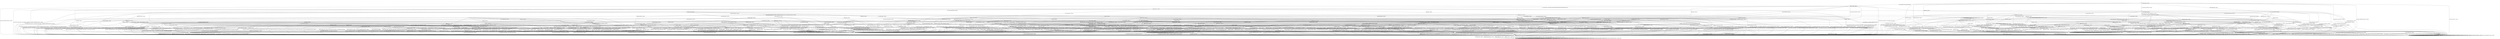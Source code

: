 digraph h19 {
s0 [label="s0"];
s1 [label="s1"];
s2 [label="s2"];
s6 [label="s6"];
s9 [label="s9"];
s11 [label="s11"];
s12 [label="s12"];
s39 [label="s39"];
s3 [label="s3"];
s4 [label="s4"];
s7 [label="s7"];
s8 [label="s8"];
s10 [label="s10"];
s13 [label="s13"];
s14 [label="s14"];
s40 [label="s40"];
s41 [label="s41"];
s44 [label="s44"];
s55 [label="s55"];
s58 [label="s58"];
s59 [label="s59"];
s60 [label="s60"];
s65 [label="s65"];
s5 [label="s5"];
s15 [label="s15"];
s16 [label="s16"];
s19 [label="s19"];
s20 [label="s20"];
s21 [label="s21"];
s31 [label="s31"];
s32 [label="s32"];
s42 [label="s42"];
s43 [label="s43"];
s45 [label="s45"];
s61 [label="s61"];
s62 [label="s62"];
s63 [label="s63"];
s68 [label="s68"];
s69 [label="s69"];
s70 [label="s70"];
s73 [label="s73"];
s17 [label="s17"];
s22 [label="s22"];
s23 [label="s23"];
s24 [label="s24"];
s34 [label="s34"];
s35 [label="s35"];
s46 [label="s46"];
s47 [label="s47"];
s48 [label="s48"];
s51 [label="s51"];
s52 [label="s52"];
s56 [label="s56"];
s64 [label="s64"];
s66 [label="s66"];
s71 [label="s71"];
s76 [label="s76"];
s77 [label="s77"];
s95 [label="s95"];
s18 [label="s18"];
s25 [label="s25"];
s26 [label="s26"];
s27 [label="s27"];
s33 [label="s33"];
s36 [label="s36"];
s49 [label="s49"];
s53 [label="s53"];
s54 [label="s54"];
s57 [label="s57"];
s67 [label="s67"];
s72 [label="s72"];
s78 [label="s78"];
s79 [label="s79"];
s80 [label="s80"];
s87 [label="s87"];
s28 [label="s28"];
s29 [label="s29"];
s37 [label="s37"];
s50 [label="s50"];
s74 [label="s74"];
s75 [label="s75"];
s81 [label="s81"];
s82 [label="s82"];
s84 [label="s84"];
s85 [label="s85"];
s86 [label="s86"];
s88 [label="s88"];
s89 [label="s89"];
s30 [label="s30"];
s38 [label="s38"];
s83 [label="s83"];
s90 [label="s90"];
s91 [label="s91"];
s93 [label="s93"];
s92 [label="s92"];
s94 [label="s94"];
s0 -> s1 [label="RSA_CLIENT_HELLO / HELLO_VERIFY_REQUEST"];
s0 -> s2 [label="RSA_CLIENT_KEY_EXCHANGE / TIMEOUT"];
s0 -> s9 [label="CHANGE_CIPHER_SPEC / TIMEOUT"];
s0 -> s11 [label="FINISHED / TIMEOUT"];
s0 -> s0 [label="APPLICATION / TIMEOUT"];
s0 -> s39 [label="CERTIFICATE / TIMEOUT"];
s0 -> s12 [label="EMPTY_CERTIFICATE / TIMEOUT"];
s0 -> s11 [label="CERTIFICATE_VERIFY / TIMEOUT"];
s0 -> s6 [label="Alert(WARNING,CLOSE_NOTIFY) / TIMEOUT"];
s0 -> s6 [label="Alert(FATAL,UNEXPECTED_MESSAGE) / TIMEOUT"];
s1 -> s3 [label="RSA_CLIENT_HELLO / SERVER_HELLO,CERTIFICATE,CERTIFICATE_REQUEST,SERVER_HELLO_DONE"];
s1 -> s4 [label="RSA_CLIENT_KEY_EXCHANGE / TIMEOUT"];
s1 -> s9 [label="CHANGE_CIPHER_SPEC / TIMEOUT"];
s1 -> s8 [label="FINISHED / TIMEOUT"];
s1 -> s1 [label="APPLICATION / TIMEOUT"];
s1 -> s14 [label="CERTIFICATE / TIMEOUT"];
s1 -> s13 [label="EMPTY_CERTIFICATE / TIMEOUT"];
s1 -> s8 [label="CERTIFICATE_VERIFY / TIMEOUT"];
s1 -> s6 [label="Alert(WARNING,CLOSE_NOTIFY) / Alert(WARNING,CLOSE_NOTIFY)"];
s1 -> s6 [label="Alert(FATAL,UNEXPECTED_MESSAGE) / TIMEOUT"];
s2 -> s58 [label="RSA_CLIENT_HELLO / TIMEOUT"];
s2 -> s11 [label="RSA_CLIENT_KEY_EXCHANGE / TIMEOUT"];
s2 -> s10 [label="CHANGE_CIPHER_SPEC / TIMEOUT"];
s2 -> s65 [label="FINISHED / TIMEOUT"];
s2 -> s2 [label="APPLICATION / TIMEOUT"];
s2 -> s40 [label="CERTIFICATE / TIMEOUT"];
s2 -> s40 [label="EMPTY_CERTIFICATE / TIMEOUT"];
s2 -> s41 [label="CERTIFICATE_VERIFY / TIMEOUT"];
s2 -> s6 [label="Alert(WARNING,CLOSE_NOTIFY) / TIMEOUT"];
s2 -> s6 [label="Alert(FATAL,UNEXPECTED_MESSAGE) / TIMEOUT"];
s6 -> s7 [label="RSA_CLIENT_HELLO / TIMEOUT"];
s6 -> s7 [label="RSA_CLIENT_KEY_EXCHANGE / TIMEOUT"];
s6 -> s7 [label="CHANGE_CIPHER_SPEC / TIMEOUT"];
s6 -> s7 [label="FINISHED / TIMEOUT"];
s6 -> s7 [label="APPLICATION / TIMEOUT"];
s6 -> s7 [label="CERTIFICATE / TIMEOUT"];
s6 -> s7 [label="EMPTY_CERTIFICATE / TIMEOUT"];
s6 -> s7 [label="CERTIFICATE_VERIFY / TIMEOUT"];
s6 -> s7 [label="Alert(WARNING,CLOSE_NOTIFY) / TIMEOUT"];
s6 -> s7 [label="Alert(FATAL,UNEXPECTED_MESSAGE) / TIMEOUT"];
s9 -> s9 [label="RSA_CLIENT_HELLO / TIMEOUT"];
s9 -> s9 [label="RSA_CLIENT_KEY_EXCHANGE / TIMEOUT"];
s9 -> s9 [label="CHANGE_CIPHER_SPEC / TIMEOUT"];
s9 -> s9 [label="FINISHED / TIMEOUT"];
s9 -> s9 [label="APPLICATION / TIMEOUT"];
s9 -> s9 [label="CERTIFICATE / TIMEOUT"];
s9 -> s9 [label="EMPTY_CERTIFICATE / TIMEOUT"];
s9 -> s9 [label="CERTIFICATE_VERIFY / TIMEOUT"];
s9 -> s9 [label="Alert(WARNING,CLOSE_NOTIFY) / TIMEOUT"];
s9 -> s9 [label="Alert(FATAL,UNEXPECTED_MESSAGE) / TIMEOUT"];
s11 -> s11 [label="RSA_CLIENT_HELLO / TIMEOUT"];
s11 -> s11 [label="RSA_CLIENT_KEY_EXCHANGE / TIMEOUT"];
s11 -> s9 [label="CHANGE_CIPHER_SPEC / TIMEOUT"];
s11 -> s11 [label="FINISHED / TIMEOUT"];
s11 -> s11 [label="APPLICATION / TIMEOUT"];
s11 -> s11 [label="CERTIFICATE / TIMEOUT"];
s11 -> s11 [label="EMPTY_CERTIFICATE / TIMEOUT"];
s11 -> s11 [label="CERTIFICATE_VERIFY / TIMEOUT"];
s11 -> s6 [label="Alert(WARNING,CLOSE_NOTIFY) / TIMEOUT"];
s11 -> s6 [label="Alert(FATAL,UNEXPECTED_MESSAGE) / TIMEOUT"];
s12 -> s59 [label="RSA_CLIENT_HELLO / TIMEOUT"];
s12 -> s40 [label="RSA_CLIENT_KEY_EXCHANGE / TIMEOUT"];
s12 -> s10 [label="CHANGE_CIPHER_SPEC / TIMEOUT"];
s12 -> s60 [label="FINISHED / TIMEOUT"];
s12 -> s12 [label="APPLICATION / TIMEOUT"];
s12 -> s11 [label="CERTIFICATE / TIMEOUT"];
s12 -> s11 [label="EMPTY_CERTIFICATE / TIMEOUT"];
s12 -> s44 [label="CERTIFICATE_VERIFY / TIMEOUT"];
s12 -> s6 [label="Alert(WARNING,CLOSE_NOTIFY) / TIMEOUT"];
s12 -> s6 [label="Alert(FATAL,UNEXPECTED_MESSAGE) / TIMEOUT"];
s39 -> s39 [label="RSA_CLIENT_HELLO / TIMEOUT"];
s39 -> s55 [label="RSA_CLIENT_KEY_EXCHANGE / TIMEOUT"];
s39 -> s9 [label="CHANGE_CIPHER_SPEC / TIMEOUT"];
s39 -> s39 [label="FINISHED / TIMEOUT"];
s39 -> s39 [label="APPLICATION / TIMEOUT"];
s39 -> s11 [label="CERTIFICATE / TIMEOUT"];
s39 -> s11 [label="EMPTY_CERTIFICATE / TIMEOUT"];
s39 -> s44 [label="CERTIFICATE_VERIFY / TIMEOUT"];
s39 -> s6 [label="Alert(WARNING,CLOSE_NOTIFY) / TIMEOUT"];
s39 -> s6 [label="Alert(FATAL,UNEXPECTED_MESSAGE) / TIMEOUT"];
s3 -> s6 [label="RSA_CLIENT_HELLO / Alert(FATAL,UNEXPECTED_MESSAGE)"];
s3 -> s19 [label="RSA_CLIENT_KEY_EXCHANGE / TIMEOUT"];
s3 -> s9 [label="CHANGE_CIPHER_SPEC / TIMEOUT"];
s3 -> s8 [label="FINISHED / TIMEOUT"];
s3 -> s3 [label="APPLICATION / TIMEOUT"];
s3 -> s42 [label="CERTIFICATE / TIMEOUT"];
s3 -> s15 [label="EMPTY_CERTIFICATE / TIMEOUT"];
s3 -> s8 [label="CERTIFICATE_VERIFY / TIMEOUT"];
s3 -> s6 [label="Alert(WARNING,CLOSE_NOTIFY) / Alert(WARNING,CLOSE_NOTIFY)"];
s3 -> s6 [label="Alert(FATAL,UNEXPECTED_MESSAGE) / TIMEOUT"];
s4 -> s31 [label="RSA_CLIENT_HELLO / TIMEOUT"];
s4 -> s8 [label="RSA_CLIENT_KEY_EXCHANGE / TIMEOUT"];
s4 -> s5 [label="CHANGE_CIPHER_SPEC / TIMEOUT"];
s4 -> s20 [label="FINISHED / TIMEOUT"];
s4 -> s4 [label="APPLICATION / TIMEOUT"];
s4 -> s16 [label="CERTIFICATE / TIMEOUT"];
s4 -> s16 [label="EMPTY_CERTIFICATE / TIMEOUT"];
s4 -> s43 [label="CERTIFICATE_VERIFY / TIMEOUT"];
s4 -> s6 [label="Alert(WARNING,CLOSE_NOTIFY) / Alert(WARNING,CLOSE_NOTIFY)"];
s4 -> s6 [label="Alert(FATAL,UNEXPECTED_MESSAGE) / TIMEOUT"];
s7 -> s7 [label="RSA_CLIENT_HELLO / SOCKET_CLOSED"];
s7 -> s7 [label="RSA_CLIENT_KEY_EXCHANGE / SOCKET_CLOSED"];
s7 -> s7 [label="CHANGE_CIPHER_SPEC / SOCKET_CLOSED"];
s7 -> s7 [label="FINISHED / SOCKET_CLOSED"];
s7 -> s7 [label="APPLICATION / SOCKET_CLOSED"];
s7 -> s7 [label="CERTIFICATE / SOCKET_CLOSED"];
s7 -> s7 [label="EMPTY_CERTIFICATE / SOCKET_CLOSED"];
s7 -> s7 [label="CERTIFICATE_VERIFY / SOCKET_CLOSED"];
s7 -> s7 [label="Alert(WARNING,CLOSE_NOTIFY) / SOCKET_CLOSED"];
s7 -> s7 [label="Alert(FATAL,UNEXPECTED_MESSAGE) / SOCKET_CLOSED"];
s8 -> s8 [label="RSA_CLIENT_HELLO / TIMEOUT"];
s8 -> s8 [label="RSA_CLIENT_KEY_EXCHANGE / TIMEOUT"];
s8 -> s9 [label="CHANGE_CIPHER_SPEC / TIMEOUT"];
s8 -> s8 [label="FINISHED / TIMEOUT"];
s8 -> s8 [label="APPLICATION / TIMEOUT"];
s8 -> s8 [label="CERTIFICATE / TIMEOUT"];
s8 -> s8 [label="EMPTY_CERTIFICATE / TIMEOUT"];
s8 -> s8 [label="CERTIFICATE_VERIFY / TIMEOUT"];
s8 -> s6 [label="Alert(WARNING,CLOSE_NOTIFY) / Alert(WARNING,CLOSE_NOTIFY)"];
s8 -> s6 [label="Alert(FATAL,UNEXPECTED_MESSAGE) / TIMEOUT"];
s10 -> s6 [label="RSA_CLIENT_HELLO / TIMEOUT"];
s10 -> s6 [label="RSA_CLIENT_KEY_EXCHANGE / TIMEOUT"];
s10 -> s9 [label="CHANGE_CIPHER_SPEC / TIMEOUT"];
s10 -> s6 [label="FINISHED / TIMEOUT"];
s10 -> s10 [label="APPLICATION / TIMEOUT"];
s10 -> s6 [label="CERTIFICATE / TIMEOUT"];
s10 -> s6 [label="EMPTY_CERTIFICATE / TIMEOUT"];
s10 -> s6 [label="CERTIFICATE_VERIFY / TIMEOUT"];
s10 -> s10 [label="Alert(WARNING,CLOSE_NOTIFY) / TIMEOUT"];
s10 -> s10 [label="Alert(FATAL,UNEXPECTED_MESSAGE) / TIMEOUT"];
s13 -> s32 [label="RSA_CLIENT_HELLO / TIMEOUT"];
s13 -> s16 [label="RSA_CLIENT_KEY_EXCHANGE / TIMEOUT"];
s13 -> s5 [label="CHANGE_CIPHER_SPEC / TIMEOUT"];
s13 -> s21 [label="FINISHED / TIMEOUT"];
s13 -> s13 [label="APPLICATION / TIMEOUT"];
s13 -> s8 [label="CERTIFICATE / TIMEOUT"];
s13 -> s8 [label="EMPTY_CERTIFICATE / TIMEOUT"];
s13 -> s45 [label="CERTIFICATE_VERIFY / TIMEOUT"];
s13 -> s6 [label="Alert(WARNING,CLOSE_NOTIFY) / Alert(WARNING,CLOSE_NOTIFY)"];
s13 -> s6 [label="Alert(FATAL,UNEXPECTED_MESSAGE) / TIMEOUT"];
s14 -> s14 [label="RSA_CLIENT_HELLO / TIMEOUT"];
s14 -> s42 [label="RSA_CLIENT_KEY_EXCHANGE / TIMEOUT"];
s14 -> s9 [label="CHANGE_CIPHER_SPEC / TIMEOUT"];
s14 -> s68 [label="FINISHED / TIMEOUT"];
s14 -> s14 [label="APPLICATION / TIMEOUT"];
s14 -> s8 [label="CERTIFICATE / TIMEOUT"];
s14 -> s8 [label="EMPTY_CERTIFICATE / TIMEOUT"];
s14 -> s45 [label="CERTIFICATE_VERIFY / TIMEOUT"];
s14 -> s6 [label="Alert(WARNING,CLOSE_NOTIFY) / Alert(WARNING,CLOSE_NOTIFY)"];
s14 -> s6 [label="Alert(FATAL,UNEXPECTED_MESSAGE) / TIMEOUT"];
s40 -> s59 [label="RSA_CLIENT_HELLO / TIMEOUT"];
s40 -> s11 [label="RSA_CLIENT_KEY_EXCHANGE / TIMEOUT"];
s40 -> s10 [label="CHANGE_CIPHER_SPEC / TIMEOUT"];
s40 -> s69 [label="FINISHED / TIMEOUT"];
s40 -> s40 [label="APPLICATION / TIMEOUT"];
s40 -> s11 [label="CERTIFICATE / TIMEOUT"];
s40 -> s11 [label="EMPTY_CERTIFICATE / TIMEOUT"];
s40 -> s63 [label="CERTIFICATE_VERIFY / TIMEOUT"];
s40 -> s6 [label="Alert(WARNING,CLOSE_NOTIFY) / TIMEOUT"];
s40 -> s6 [label="Alert(FATAL,UNEXPECTED_MESSAGE) / TIMEOUT"];
s41 -> s61 [label="RSA_CLIENT_HELLO / TIMEOUT"];
s41 -> s11 [label="RSA_CLIENT_KEY_EXCHANGE / TIMEOUT"];
s41 -> s10 [label="CHANGE_CIPHER_SPEC / TIMEOUT"];
s41 -> s73 [label="FINISHED / TIMEOUT"];
s41 -> s41 [label="APPLICATION / TIMEOUT"];
s41 -> s63 [label="CERTIFICATE / TIMEOUT"];
s41 -> s63 [label="EMPTY_CERTIFICATE / TIMEOUT"];
s41 -> s11 [label="CERTIFICATE_VERIFY / TIMEOUT"];
s41 -> s6 [label="Alert(WARNING,CLOSE_NOTIFY) / TIMEOUT"];
s41 -> s6 [label="Alert(FATAL,UNEXPECTED_MESSAGE) / TIMEOUT"];
s44 -> s44 [label="RSA_CLIENT_HELLO / TIMEOUT"];
s44 -> s63 [label="RSA_CLIENT_KEY_EXCHANGE / TIMEOUT"];
s44 -> s10 [label="CHANGE_CIPHER_SPEC / TIMEOUT"];
s44 -> s62 [label="FINISHED / TIMEOUT"];
s44 -> s44 [label="APPLICATION / TIMEOUT"];
s44 -> s11 [label="CERTIFICATE / TIMEOUT"];
s44 -> s11 [label="EMPTY_CERTIFICATE / TIMEOUT"];
s44 -> s11 [label="CERTIFICATE_VERIFY / TIMEOUT"];
s44 -> s6 [label="Alert(WARNING,CLOSE_NOTIFY) / TIMEOUT"];
s44 -> s6 [label="Alert(FATAL,UNEXPECTED_MESSAGE) / TIMEOUT"];
s55 -> s55 [label="RSA_CLIENT_HELLO / TIMEOUT"];
s55 -> s11 [label="RSA_CLIENT_KEY_EXCHANGE / TIMEOUT"];
s55 -> s9 [label="CHANGE_CIPHER_SPEC / TIMEOUT"];
s55 -> s70 [label="FINISHED / TIMEOUT"];
s55 -> s55 [label="APPLICATION / TIMEOUT"];
s55 -> s11 [label="CERTIFICATE / TIMEOUT"];
s55 -> s11 [label="EMPTY_CERTIFICATE / TIMEOUT"];
s55 -> s63 [label="CERTIFICATE_VERIFY / TIMEOUT"];
s55 -> s6 [label="Alert(WARNING,CLOSE_NOTIFY) / TIMEOUT"];
s55 -> s6 [label="Alert(FATAL,UNEXPECTED_MESSAGE) / TIMEOUT"];
s58 -> s11 [label="RSA_CLIENT_HELLO / TIMEOUT"];
s58 -> s11 [label="RSA_CLIENT_KEY_EXCHANGE / TIMEOUT"];
s58 -> s10 [label="CHANGE_CIPHER_SPEC / TIMEOUT"];
s58 -> s65 [label="FINISHED / TIMEOUT"];
s58 -> s58 [label="APPLICATION / TIMEOUT"];
s58 -> s59 [label="CERTIFICATE / TIMEOUT"];
s58 -> s59 [label="EMPTY_CERTIFICATE / TIMEOUT"];
s58 -> s61 [label="CERTIFICATE_VERIFY / TIMEOUT"];
s58 -> s6 [label="Alert(WARNING,CLOSE_NOTIFY) / TIMEOUT"];
s58 -> s6 [label="Alert(FATAL,UNEXPECTED_MESSAGE) / TIMEOUT"];
s59 -> s11 [label="RSA_CLIENT_HELLO / TIMEOUT"];
s59 -> s59 [label="RSA_CLIENT_KEY_EXCHANGE / TIMEOUT"];
s59 -> s10 [label="CHANGE_CIPHER_SPEC / TIMEOUT"];
s59 -> s69 [label="FINISHED / TIMEOUT"];
s59 -> s59 [label="APPLICATION / TIMEOUT"];
s59 -> s11 [label="CERTIFICATE / TIMEOUT"];
s59 -> s11 [label="EMPTY_CERTIFICATE / TIMEOUT"];
s59 -> s44 [label="CERTIFICATE_VERIFY / TIMEOUT"];
s59 -> s6 [label="Alert(WARNING,CLOSE_NOTIFY) / TIMEOUT"];
s59 -> s6 [label="Alert(FATAL,UNEXPECTED_MESSAGE) / TIMEOUT"];
s60 -> s69 [label="RSA_CLIENT_HELLO / TIMEOUT"];
s60 -> s69 [label="RSA_CLIENT_KEY_EXCHANGE / TIMEOUT"];
s60 -> s10 [label="CHANGE_CIPHER_SPEC / TIMEOUT"];
s60 -> s11 [label="FINISHED / TIMEOUT"];
s60 -> s60 [label="APPLICATION / TIMEOUT"];
s60 -> s11 [label="CERTIFICATE / TIMEOUT"];
s60 -> s11 [label="EMPTY_CERTIFICATE / TIMEOUT"];
s60 -> s62 [label="CERTIFICATE_VERIFY / TIMEOUT"];
s60 -> s6 [label="Alert(WARNING,CLOSE_NOTIFY) / TIMEOUT"];
s60 -> s6 [label="Alert(FATAL,UNEXPECTED_MESSAGE) / TIMEOUT"];
s65 -> s65 [label="RSA_CLIENT_HELLO / TIMEOUT"];
s65 -> s11 [label="RSA_CLIENT_KEY_EXCHANGE / TIMEOUT"];
s65 -> s10 [label="CHANGE_CIPHER_SPEC / TIMEOUT"];
s65 -> s11 [label="FINISHED / TIMEOUT"];
s65 -> s65 [label="APPLICATION / TIMEOUT"];
s65 -> s69 [label="CERTIFICATE / TIMEOUT"];
s65 -> s69 [label="EMPTY_CERTIFICATE / TIMEOUT"];
s65 -> s73 [label="CERTIFICATE_VERIFY / TIMEOUT"];
s65 -> s6 [label="Alert(WARNING,CLOSE_NOTIFY) / TIMEOUT"];
s65 -> s6 [label="Alert(FATAL,UNEXPECTED_MESSAGE) / TIMEOUT"];
s5 -> s6 [label="RSA_CLIENT_HELLO / Alert(FATAL,UNEXPECTED_MESSAGE)"];
s5 -> s6 [label="RSA_CLIENT_KEY_EXCHANGE / Alert(FATAL,UNEXPECTED_MESSAGE)"];
s5 -> s9 [label="CHANGE_CIPHER_SPEC / TIMEOUT"];
s5 -> s6 [label="FINISHED / Alert(FATAL,UNEXPECTED_MESSAGE)"];
s5 -> s5 [label="APPLICATION / TIMEOUT"];
s5 -> s6 [label="CERTIFICATE / Alert(FATAL,UNEXPECTED_MESSAGE)"];
s5 -> s6 [label="EMPTY_CERTIFICATE / Alert(FATAL,UNEXPECTED_MESSAGE)"];
s5 -> s6 [label="CERTIFICATE_VERIFY / Alert(FATAL,UNEXPECTED_MESSAGE)"];
s5 -> s5 [label="Alert(WARNING,CLOSE_NOTIFY) / TIMEOUT"];
s5 -> s5 [label="Alert(FATAL,UNEXPECTED_MESSAGE) / TIMEOUT"];
s15 -> s32 [label="RSA_CLIENT_HELLO / TIMEOUT"];
s15 -> s66 [label="RSA_CLIENT_KEY_EXCHANGE / TIMEOUT"];
s15 -> s5 [label="CHANGE_CIPHER_SPEC / TIMEOUT"];
s15 -> s21 [label="FINISHED / TIMEOUT"];
s15 -> s15 [label="APPLICATION / TIMEOUT"];
s15 -> s8 [label="CERTIFICATE / TIMEOUT"];
s15 -> s8 [label="EMPTY_CERTIFICATE / TIMEOUT"];
s15 -> s17 [label="CERTIFICATE_VERIFY / TIMEOUT"];
s15 -> s6 [label="Alert(WARNING,CLOSE_NOTIFY) / Alert(WARNING,CLOSE_NOTIFY)"];
s15 -> s6 [label="Alert(FATAL,UNEXPECTED_MESSAGE) / TIMEOUT"];
s16 -> s76 [label="RSA_CLIENT_HELLO / TIMEOUT"];
s16 -> s8 [label="RSA_CLIENT_KEY_EXCHANGE / TIMEOUT"];
s16 -> s5 [label="CHANGE_CIPHER_SPEC / TIMEOUT"];
s16 -> s22 [label="FINISHED / TIMEOUT"];
s16 -> s16 [label="APPLICATION / TIMEOUT"];
s16 -> s8 [label="CERTIFICATE / TIMEOUT"];
s16 -> s8 [label="EMPTY_CERTIFICATE / TIMEOUT"];
s16 -> s77 [label="CERTIFICATE_VERIFY / TIMEOUT"];
s16 -> s6 [label="Alert(WARNING,CLOSE_NOTIFY) / Alert(WARNING,CLOSE_NOTIFY)"];
s16 -> s6 [label="Alert(FATAL,UNEXPECTED_MESSAGE) / TIMEOUT"];
s19 -> s31 [label="RSA_CLIENT_HELLO / TIMEOUT"];
s19 -> s8 [label="RSA_CLIENT_KEY_EXCHANGE / TIMEOUT"];
s19 -> s23 [label="CHANGE_CIPHER_SPEC / TIMEOUT"];
s19 -> s20 [label="FINISHED / TIMEOUT"];
s19 -> s19 [label="APPLICATION / TIMEOUT"];
s19 -> s46 [label="CERTIFICATE / TIMEOUT"];
s19 -> s66 [label="EMPTY_CERTIFICATE / TIMEOUT"];
s19 -> s24 [label="CERTIFICATE_VERIFY / TIMEOUT"];
s19 -> s6 [label="Alert(WARNING,CLOSE_NOTIFY) / Alert(WARNING,CLOSE_NOTIFY)"];
s19 -> s6 [label="Alert(FATAL,UNEXPECTED_MESSAGE) / TIMEOUT"];
s20 -> s34 [label="RSA_CLIENT_HELLO / TIMEOUT"];
s20 -> s8 [label="RSA_CLIENT_KEY_EXCHANGE / TIMEOUT"];
s20 -> s5 [label="CHANGE_CIPHER_SPEC / TIMEOUT"];
s20 -> s8 [label="FINISHED / TIMEOUT"];
s20 -> s20 [label="APPLICATION / TIMEOUT"];
s20 -> s22 [label="CERTIFICATE / TIMEOUT"];
s20 -> s22 [label="EMPTY_CERTIFICATE / TIMEOUT"];
s20 -> s47 [label="CERTIFICATE_VERIFY / TIMEOUT"];
s20 -> s6 [label="Alert(WARNING,CLOSE_NOTIFY) / Alert(WARNING,CLOSE_NOTIFY)"];
s20 -> s6 [label="Alert(FATAL,UNEXPECTED_MESSAGE) / TIMEOUT"];
s21 -> s35 [label="RSA_CLIENT_HELLO / TIMEOUT"];
s21 -> s22 [label="RSA_CLIENT_KEY_EXCHANGE / TIMEOUT"];
s21 -> s5 [label="CHANGE_CIPHER_SPEC / TIMEOUT"];
s21 -> s8 [label="FINISHED / TIMEOUT"];
s21 -> s21 [label="APPLICATION / TIMEOUT"];
s21 -> s8 [label="CERTIFICATE / TIMEOUT"];
s21 -> s8 [label="EMPTY_CERTIFICATE / TIMEOUT"];
s21 -> s48 [label="CERTIFICATE_VERIFY / TIMEOUT"];
s21 -> s6 [label="Alert(WARNING,CLOSE_NOTIFY) / Alert(WARNING,CLOSE_NOTIFY)"];
s21 -> s6 [label="Alert(FATAL,UNEXPECTED_MESSAGE) / TIMEOUT"];
s31 -> s8 [label="RSA_CLIENT_HELLO / TIMEOUT"];
s31 -> s8 [label="RSA_CLIENT_KEY_EXCHANGE / TIMEOUT"];
s31 -> s5 [label="CHANGE_CIPHER_SPEC / TIMEOUT"];
s31 -> s34 [label="FINISHED / TIMEOUT"];
s31 -> s31 [label="APPLICATION / TIMEOUT"];
s31 -> s76 [label="CERTIFICATE / TIMEOUT"];
s31 -> s76 [label="EMPTY_CERTIFICATE / TIMEOUT"];
s31 -> s51 [label="CERTIFICATE_VERIFY / TIMEOUT"];
s31 -> s6 [label="Alert(WARNING,CLOSE_NOTIFY) / Alert(WARNING,CLOSE_NOTIFY)"];
s31 -> s6 [label="Alert(FATAL,UNEXPECTED_MESSAGE) / TIMEOUT"];
s32 -> s8 [label="RSA_CLIENT_HELLO / TIMEOUT"];
s32 -> s76 [label="RSA_CLIENT_KEY_EXCHANGE / TIMEOUT"];
s32 -> s5 [label="CHANGE_CIPHER_SPEC / TIMEOUT"];
s32 -> s35 [label="FINISHED / TIMEOUT"];
s32 -> s32 [label="APPLICATION / TIMEOUT"];
s32 -> s8 [label="CERTIFICATE / TIMEOUT"];
s32 -> s8 [label="EMPTY_CERTIFICATE / TIMEOUT"];
s32 -> s52 [label="CERTIFICATE_VERIFY / TIMEOUT"];
s32 -> s6 [label="Alert(WARNING,CLOSE_NOTIFY) / Alert(WARNING,CLOSE_NOTIFY)"];
s32 -> s6 [label="Alert(FATAL,UNEXPECTED_MESSAGE) / TIMEOUT"];
s42 -> s14 [label="RSA_CLIENT_HELLO / TIMEOUT"];
s42 -> s8 [label="RSA_CLIENT_KEY_EXCHANGE / TIMEOUT"];
s42 -> s9 [label="CHANGE_CIPHER_SPEC / TIMEOUT"];
s42 -> s68 [label="FINISHED / TIMEOUT"];
s42 -> s42 [label="APPLICATION / TIMEOUT"];
s42 -> s8 [label="CERTIFICATE / TIMEOUT"];
s42 -> s8 [label="EMPTY_CERTIFICATE / TIMEOUT"];
s42 -> s56 [label="CERTIFICATE_VERIFY / TIMEOUT"];
s42 -> s6 [label="Alert(WARNING,CLOSE_NOTIFY) / Alert(WARNING,CLOSE_NOTIFY)"];
s42 -> s6 [label="Alert(FATAL,UNEXPECTED_MESSAGE) / TIMEOUT"];
s43 -> s51 [label="RSA_CLIENT_HELLO / TIMEOUT"];
s43 -> s8 [label="RSA_CLIENT_KEY_EXCHANGE / TIMEOUT"];
s43 -> s5 [label="CHANGE_CIPHER_SPEC / TIMEOUT"];
s43 -> s47 [label="FINISHED / TIMEOUT"];
s43 -> s43 [label="APPLICATION / TIMEOUT"];
s43 -> s77 [label="CERTIFICATE / TIMEOUT"];
s43 -> s77 [label="EMPTY_CERTIFICATE / TIMEOUT"];
s43 -> s8 [label="CERTIFICATE_VERIFY / TIMEOUT"];
s43 -> s6 [label="Alert(WARNING,CLOSE_NOTIFY) / Alert(WARNING,CLOSE_NOTIFY)"];
s43 -> s6 [label="Alert(FATAL,UNEXPECTED_MESSAGE) / TIMEOUT"];
s45 -> s52 [label="RSA_CLIENT_HELLO / TIMEOUT"];
s45 -> s77 [label="RSA_CLIENT_KEY_EXCHANGE / TIMEOUT"];
s45 -> s5 [label="CHANGE_CIPHER_SPEC / TIMEOUT"];
s45 -> s48 [label="FINISHED / TIMEOUT"];
s45 -> s45 [label="APPLICATION / TIMEOUT"];
s45 -> s8 [label="CERTIFICATE / TIMEOUT"];
s45 -> s8 [label="EMPTY_CERTIFICATE / TIMEOUT"];
s45 -> s8 [label="CERTIFICATE_VERIFY / TIMEOUT"];
s45 -> s6 [label="Alert(WARNING,CLOSE_NOTIFY) / Alert(WARNING,CLOSE_NOTIFY)"];
s45 -> s6 [label="Alert(FATAL,UNEXPECTED_MESSAGE) / TIMEOUT"];
s61 -> s11 [label="RSA_CLIENT_HELLO / TIMEOUT"];
s61 -> s11 [label="RSA_CLIENT_KEY_EXCHANGE / TIMEOUT"];
s61 -> s10 [label="CHANGE_CIPHER_SPEC / TIMEOUT"];
s61 -> s73 [label="FINISHED / TIMEOUT"];
s61 -> s61 [label="APPLICATION / TIMEOUT"];
s61 -> s64 [label="CERTIFICATE / TIMEOUT"];
s61 -> s64 [label="EMPTY_CERTIFICATE / TIMEOUT"];
s61 -> s11 [label="CERTIFICATE_VERIFY / TIMEOUT"];
s61 -> s6 [label="Alert(WARNING,CLOSE_NOTIFY) / TIMEOUT"];
s61 -> s6 [label="Alert(FATAL,UNEXPECTED_MESSAGE) / TIMEOUT"];
s62 -> s62 [label="RSA_CLIENT_HELLO / TIMEOUT"];
s62 -> s95 [label="RSA_CLIENT_KEY_EXCHANGE / TIMEOUT"];
s62 -> s10 [label="CHANGE_CIPHER_SPEC / TIMEOUT"];
s62 -> s11 [label="FINISHED / TIMEOUT"];
s62 -> s62 [label="APPLICATION / TIMEOUT"];
s62 -> s11 [label="CERTIFICATE / TIMEOUT"];
s62 -> s11 [label="EMPTY_CERTIFICATE / TIMEOUT"];
s62 -> s11 [label="CERTIFICATE_VERIFY / TIMEOUT"];
s62 -> s6 [label="Alert(WARNING,CLOSE_NOTIFY) / TIMEOUT"];
s62 -> s6 [label="Alert(FATAL,UNEXPECTED_MESSAGE) / TIMEOUT"];
s63 -> s64 [label="RSA_CLIENT_HELLO / TIMEOUT"];
s63 -> s11 [label="RSA_CLIENT_KEY_EXCHANGE / TIMEOUT"];
s63 -> s10 [label="CHANGE_CIPHER_SPEC / TIMEOUT"];
s63 -> s95 [label="FINISHED / TIMEOUT"];
s63 -> s63 [label="APPLICATION / TIMEOUT"];
s63 -> s11 [label="CERTIFICATE / TIMEOUT"];
s63 -> s11 [label="EMPTY_CERTIFICATE / TIMEOUT"];
s63 -> s11 [label="CERTIFICATE_VERIFY / TIMEOUT"];
s63 -> s6 [label="Alert(WARNING,CLOSE_NOTIFY) / TIMEOUT"];
s63 -> s6 [label="Alert(FATAL,UNEXPECTED_MESSAGE) / TIMEOUT"];
s68 -> s68 [label="RSA_CLIENT_HELLO / TIMEOUT"];
s68 -> s71 [label="RSA_CLIENT_KEY_EXCHANGE / TIMEOUT"];
s68 -> s9 [label="CHANGE_CIPHER_SPEC / TIMEOUT"];
s68 -> s8 [label="FINISHED / TIMEOUT"];
s68 -> s68 [label="APPLICATION / TIMEOUT"];
s68 -> s8 [label="CERTIFICATE / TIMEOUT"];
s68 -> s8 [label="EMPTY_CERTIFICATE / TIMEOUT"];
s68 -> s48 [label="CERTIFICATE_VERIFY / TIMEOUT"];
s68 -> s6 [label="Alert(WARNING,CLOSE_NOTIFY) / Alert(WARNING,CLOSE_NOTIFY)"];
s68 -> s6 [label="Alert(FATAL,UNEXPECTED_MESSAGE) / TIMEOUT"];
s69 -> s69 [label="RSA_CLIENT_HELLO / TIMEOUT"];
s69 -> s11 [label="RSA_CLIENT_KEY_EXCHANGE / TIMEOUT"];
s69 -> s10 [label="CHANGE_CIPHER_SPEC / TIMEOUT"];
s69 -> s11 [label="FINISHED / TIMEOUT"];
s69 -> s69 [label="APPLICATION / TIMEOUT"];
s69 -> s11 [label="CERTIFICATE / TIMEOUT"];
s69 -> s11 [label="EMPTY_CERTIFICATE / TIMEOUT"];
s69 -> s95 [label="CERTIFICATE_VERIFY / TIMEOUT"];
s69 -> s6 [label="Alert(WARNING,CLOSE_NOTIFY) / TIMEOUT"];
s69 -> s6 [label="Alert(FATAL,UNEXPECTED_MESSAGE) / TIMEOUT"];
s70 -> s70 [label="RSA_CLIENT_HELLO / TIMEOUT"];
s70 -> s11 [label="RSA_CLIENT_KEY_EXCHANGE / TIMEOUT"];
s70 -> s9 [label="CHANGE_CIPHER_SPEC / TIMEOUT"];
s70 -> s11 [label="FINISHED / TIMEOUT"];
s70 -> s70 [label="APPLICATION / TIMEOUT"];
s70 -> s11 [label="CERTIFICATE / TIMEOUT"];
s70 -> s11 [label="EMPTY_CERTIFICATE / TIMEOUT"];
s70 -> s95 [label="CERTIFICATE_VERIFY / TIMEOUT"];
s70 -> s6 [label="Alert(WARNING,CLOSE_NOTIFY) / TIMEOUT"];
s70 -> s6 [label="Alert(FATAL,UNEXPECTED_MESSAGE) / TIMEOUT"];
s73 -> s73 [label="RSA_CLIENT_HELLO / TIMEOUT"];
s73 -> s11 [label="RSA_CLIENT_KEY_EXCHANGE / TIMEOUT"];
s73 -> s10 [label="CHANGE_CIPHER_SPEC / TIMEOUT"];
s73 -> s11 [label="FINISHED / TIMEOUT"];
s73 -> s73 [label="APPLICATION / TIMEOUT"];
s73 -> s95 [label="CERTIFICATE / TIMEOUT"];
s73 -> s95 [label="EMPTY_CERTIFICATE / TIMEOUT"];
s73 -> s11 [label="CERTIFICATE_VERIFY / TIMEOUT"];
s73 -> s6 [label="Alert(WARNING,CLOSE_NOTIFY) / TIMEOUT"];
s73 -> s6 [label="Alert(FATAL,UNEXPECTED_MESSAGE) / TIMEOUT"];
s17 -> s33 [label="RSA_CLIENT_HELLO / TIMEOUT"];
s17 -> s78 [label="RSA_CLIENT_KEY_EXCHANGE / TIMEOUT"];
s17 -> s18 [label="CHANGE_CIPHER_SPEC / TIMEOUT"];
s17 -> s17 [label="FINISHED / TIMEOUT"];
s17 -> s17 [label="APPLICATION / TIMEOUT"];
s17 -> s8 [label="CERTIFICATE / TIMEOUT"];
s17 -> s8 [label="EMPTY_CERTIFICATE / TIMEOUT"];
s17 -> s8 [label="CERTIFICATE_VERIFY / TIMEOUT"];
s17 -> s6 [label="Alert(WARNING,CLOSE_NOTIFY) / Alert(WARNING,CLOSE_NOTIFY)"];
s17 -> s6 [label="Alert(FATAL,UNEXPECTED_MESSAGE) / TIMEOUT"];
s22 -> s79 [label="RSA_CLIENT_HELLO / TIMEOUT"];
s22 -> s8 [label="RSA_CLIENT_KEY_EXCHANGE / TIMEOUT"];
s22 -> s5 [label="CHANGE_CIPHER_SPEC / TIMEOUT"];
s22 -> s8 [label="FINISHED / TIMEOUT"];
s22 -> s22 [label="APPLICATION / TIMEOUT"];
s22 -> s8 [label="CERTIFICATE / TIMEOUT"];
s22 -> s8 [label="EMPTY_CERTIFICATE / TIMEOUT"];
s22 -> s80 [label="CERTIFICATE_VERIFY / TIMEOUT"];
s22 -> s6 [label="Alert(WARNING,CLOSE_NOTIFY) / Alert(WARNING,CLOSE_NOTIFY)"];
s22 -> s6 [label="Alert(FATAL,UNEXPECTED_MESSAGE) / TIMEOUT"];
s23 -> s67 [label="RSA_CLIENT_HELLO / TIMEOUT"];
s23 -> s8 [label="RSA_CLIENT_KEY_EXCHANGE / TIMEOUT"];
s23 -> s9 [label="CHANGE_CIPHER_SPEC / TIMEOUT"];
s23 -> s25 [label="FINISHED / CHANGE_CIPHER_SPEC,FINISHED,CHANGE_CIPHER_SPEC,FINISHED"];
s23 -> s23 [label="APPLICATION / TIMEOUT"];
s23 -> s26 [label="CERTIFICATE / TIMEOUT"];
s23 -> s49 [label="EMPTY_CERTIFICATE / TIMEOUT"];
s23 -> s72 [label="CERTIFICATE_VERIFY / TIMEOUT"];
s23 -> s23 [label="Alert(WARNING,CLOSE_NOTIFY) / TIMEOUT"];
s23 -> s23 [label="Alert(FATAL,UNEXPECTED_MESSAGE) / TIMEOUT"];
s24 -> s36 [label="RSA_CLIENT_HELLO / TIMEOUT"];
s24 -> s8 [label="RSA_CLIENT_KEY_EXCHANGE / TIMEOUT"];
s24 -> s18 [label="CHANGE_CIPHER_SPEC / TIMEOUT"];
s24 -> s27 [label="FINISHED / TIMEOUT"];
s24 -> s24 [label="APPLICATION / TIMEOUT"];
s24 -> s78 [label="CERTIFICATE / TIMEOUT"];
s24 -> s78 [label="EMPTY_CERTIFICATE / TIMEOUT"];
s24 -> s8 [label="CERTIFICATE_VERIFY / TIMEOUT"];
s24 -> s6 [label="Alert(WARNING,CLOSE_NOTIFY) / Alert(WARNING,CLOSE_NOTIFY)"];
s24 -> s6 [label="Alert(FATAL,UNEXPECTED_MESSAGE) / TIMEOUT"];
s34 -> s8 [label="RSA_CLIENT_HELLO / TIMEOUT"];
s34 -> s8 [label="RSA_CLIENT_KEY_EXCHANGE / TIMEOUT"];
s34 -> s5 [label="CHANGE_CIPHER_SPEC / TIMEOUT"];
s34 -> s8 [label="FINISHED / TIMEOUT"];
s34 -> s34 [label="APPLICATION / TIMEOUT"];
s34 -> s79 [label="CERTIFICATE / TIMEOUT"];
s34 -> s79 [label="EMPTY_CERTIFICATE / TIMEOUT"];
s34 -> s53 [label="CERTIFICATE_VERIFY / TIMEOUT"];
s34 -> s6 [label="Alert(WARNING,CLOSE_NOTIFY) / Alert(WARNING,CLOSE_NOTIFY)"];
s34 -> s6 [label="Alert(FATAL,UNEXPECTED_MESSAGE) / TIMEOUT"];
s35 -> s8 [label="RSA_CLIENT_HELLO / TIMEOUT"];
s35 -> s79 [label="RSA_CLIENT_KEY_EXCHANGE / TIMEOUT"];
s35 -> s5 [label="CHANGE_CIPHER_SPEC / TIMEOUT"];
s35 -> s8 [label="FINISHED / TIMEOUT"];
s35 -> s35 [label="APPLICATION / TIMEOUT"];
s35 -> s8 [label="CERTIFICATE / TIMEOUT"];
s35 -> s8 [label="EMPTY_CERTIFICATE / TIMEOUT"];
s35 -> s54 [label="CERTIFICATE_VERIFY / TIMEOUT"];
s35 -> s6 [label="Alert(WARNING,CLOSE_NOTIFY) / Alert(WARNING,CLOSE_NOTIFY)"];
s35 -> s6 [label="Alert(FATAL,UNEXPECTED_MESSAGE) / TIMEOUT"];
s46 -> s76 [label="RSA_CLIENT_HELLO / TIMEOUT"];
s46 -> s8 [label="RSA_CLIENT_KEY_EXCHANGE / TIMEOUT"];
s46 -> s57 [label="CHANGE_CIPHER_SPEC / TIMEOUT"];
s46 -> s22 [label="FINISHED / TIMEOUT"];
s46 -> s46 [label="APPLICATION / TIMEOUT"];
s46 -> s8 [label="CERTIFICATE / TIMEOUT"];
s46 -> s8 [label="EMPTY_CERTIFICATE / TIMEOUT"];
s46 -> s46 [label="CERTIFICATE_VERIFY / TIMEOUT"];
s46 -> s6 [label="Alert(WARNING,CLOSE_NOTIFY) / Alert(WARNING,CLOSE_NOTIFY)"];
s46 -> s6 [label="Alert(FATAL,UNEXPECTED_MESSAGE) / TIMEOUT"];
s47 -> s53 [label="RSA_CLIENT_HELLO / TIMEOUT"];
s47 -> s8 [label="RSA_CLIENT_KEY_EXCHANGE / TIMEOUT"];
s47 -> s5 [label="CHANGE_CIPHER_SPEC / TIMEOUT"];
s47 -> s8 [label="FINISHED / TIMEOUT"];
s47 -> s47 [label="APPLICATION / TIMEOUT"];
s47 -> s80 [label="CERTIFICATE / TIMEOUT"];
s47 -> s80 [label="EMPTY_CERTIFICATE / TIMEOUT"];
s47 -> s8 [label="CERTIFICATE_VERIFY / TIMEOUT"];
s47 -> s6 [label="Alert(WARNING,CLOSE_NOTIFY) / Alert(WARNING,CLOSE_NOTIFY)"];
s47 -> s6 [label="Alert(FATAL,UNEXPECTED_MESSAGE) / TIMEOUT"];
s48 -> s54 [label="RSA_CLIENT_HELLO / TIMEOUT"];
s48 -> s80 [label="RSA_CLIENT_KEY_EXCHANGE / TIMEOUT"];
s48 -> s5 [label="CHANGE_CIPHER_SPEC / TIMEOUT"];
s48 -> s8 [label="FINISHED / TIMEOUT"];
s48 -> s48 [label="APPLICATION / TIMEOUT"];
s48 -> s8 [label="CERTIFICATE / TIMEOUT"];
s48 -> s8 [label="EMPTY_CERTIFICATE / TIMEOUT"];
s48 -> s8 [label="CERTIFICATE_VERIFY / TIMEOUT"];
s48 -> s6 [label="Alert(WARNING,CLOSE_NOTIFY) / Alert(WARNING,CLOSE_NOTIFY)"];
s48 -> s6 [label="Alert(FATAL,UNEXPECTED_MESSAGE) / TIMEOUT"];
s51 -> s8 [label="RSA_CLIENT_HELLO / TIMEOUT"];
s51 -> s8 [label="RSA_CLIENT_KEY_EXCHANGE / TIMEOUT"];
s51 -> s5 [label="CHANGE_CIPHER_SPEC / TIMEOUT"];
s51 -> s53 [label="FINISHED / TIMEOUT"];
s51 -> s51 [label="APPLICATION / TIMEOUT"];
s51 -> s87 [label="CERTIFICATE / TIMEOUT"];
s51 -> s87 [label="EMPTY_CERTIFICATE / TIMEOUT"];
s51 -> s8 [label="CERTIFICATE_VERIFY / TIMEOUT"];
s51 -> s6 [label="Alert(WARNING,CLOSE_NOTIFY) / Alert(WARNING,CLOSE_NOTIFY)"];
s51 -> s6 [label="Alert(FATAL,UNEXPECTED_MESSAGE) / TIMEOUT"];
s52 -> s8 [label="RSA_CLIENT_HELLO / TIMEOUT"];
s52 -> s87 [label="RSA_CLIENT_KEY_EXCHANGE / TIMEOUT"];
s52 -> s5 [label="CHANGE_CIPHER_SPEC / TIMEOUT"];
s52 -> s54 [label="FINISHED / TIMEOUT"];
s52 -> s52 [label="APPLICATION / TIMEOUT"];
s52 -> s8 [label="CERTIFICATE / TIMEOUT"];
s52 -> s8 [label="EMPTY_CERTIFICATE / TIMEOUT"];
s52 -> s8 [label="CERTIFICATE_VERIFY / TIMEOUT"];
s52 -> s6 [label="Alert(WARNING,CLOSE_NOTIFY) / Alert(WARNING,CLOSE_NOTIFY)"];
s52 -> s6 [label="Alert(FATAL,UNEXPECTED_MESSAGE) / TIMEOUT"];
s56 -> s52 [label="RSA_CLIENT_HELLO / TIMEOUT"];
s56 -> s46 [label="RSA_CLIENT_KEY_EXCHANGE / TIMEOUT"];
s56 -> s5 [label="CHANGE_CIPHER_SPEC / TIMEOUT"];
s56 -> s48 [label="FINISHED / TIMEOUT"];
s56 -> s56 [label="APPLICATION / TIMEOUT"];
s56 -> s8 [label="CERTIFICATE / TIMEOUT"];
s56 -> s8 [label="EMPTY_CERTIFICATE / TIMEOUT"];
s56 -> s8 [label="CERTIFICATE_VERIFY / TIMEOUT"];
s56 -> s6 [label="Alert(WARNING,CLOSE_NOTIFY) / Alert(WARNING,CLOSE_NOTIFY)"];
s56 -> s6 [label="Alert(FATAL,UNEXPECTED_MESSAGE) / TIMEOUT"];
s64 -> s11 [label="RSA_CLIENT_HELLO / TIMEOUT"];
s64 -> s11 [label="RSA_CLIENT_KEY_EXCHANGE / TIMEOUT"];
s64 -> s10 [label="CHANGE_CIPHER_SPEC / TIMEOUT"];
s64 -> s95 [label="FINISHED / TIMEOUT"];
s64 -> s64 [label="APPLICATION / TIMEOUT"];
s64 -> s11 [label="CERTIFICATE / TIMEOUT"];
s64 -> s11 [label="EMPTY_CERTIFICATE / TIMEOUT"];
s64 -> s11 [label="CERTIFICATE_VERIFY / TIMEOUT"];
s64 -> s6 [label="Alert(WARNING,CLOSE_NOTIFY) / TIMEOUT"];
s64 -> s6 [label="Alert(FATAL,UNEXPECTED_MESSAGE) / TIMEOUT"];
s66 -> s76 [label="RSA_CLIENT_HELLO / TIMEOUT"];
s66 -> s8 [label="RSA_CLIENT_KEY_EXCHANGE / TIMEOUT"];
s66 -> s57 [label="CHANGE_CIPHER_SPEC / TIMEOUT"];
s66 -> s22 [label="FINISHED / TIMEOUT"];
s66 -> s66 [label="APPLICATION / TIMEOUT"];
s66 -> s8 [label="CERTIFICATE / TIMEOUT"];
s66 -> s8 [label="EMPTY_CERTIFICATE / TIMEOUT"];
s66 -> s78 [label="CERTIFICATE_VERIFY / TIMEOUT"];
s66 -> s6 [label="Alert(WARNING,CLOSE_NOTIFY) / Alert(WARNING,CLOSE_NOTIFY)"];
s66 -> s6 [label="Alert(FATAL,UNEXPECTED_MESSAGE) / TIMEOUT"];
s71 -> s71 [label="RSA_CLIENT_HELLO / TIMEOUT"];
s71 -> s8 [label="RSA_CLIENT_KEY_EXCHANGE / TIMEOUT"];
s71 -> s9 [label="CHANGE_CIPHER_SPEC / TIMEOUT"];
s71 -> s8 [label="FINISHED / TIMEOUT"];
s71 -> s71 [label="APPLICATION / TIMEOUT"];
s71 -> s8 [label="CERTIFICATE / TIMEOUT"];
s71 -> s8 [label="EMPTY_CERTIFICATE / TIMEOUT"];
s71 -> s80 [label="CERTIFICATE_VERIFY / TIMEOUT"];
s71 -> s6 [label="Alert(WARNING,CLOSE_NOTIFY) / Alert(WARNING,CLOSE_NOTIFY)"];
s71 -> s6 [label="Alert(FATAL,UNEXPECTED_MESSAGE) / TIMEOUT"];
s76 -> s8 [label="RSA_CLIENT_HELLO / TIMEOUT"];
s76 -> s8 [label="RSA_CLIENT_KEY_EXCHANGE / TIMEOUT"];
s76 -> s5 [label="CHANGE_CIPHER_SPEC / TIMEOUT"];
s76 -> s79 [label="FINISHED / TIMEOUT"];
s76 -> s76 [label="APPLICATION / TIMEOUT"];
s76 -> s8 [label="CERTIFICATE / TIMEOUT"];
s76 -> s8 [label="EMPTY_CERTIFICATE / TIMEOUT"];
s76 -> s87 [label="CERTIFICATE_VERIFY / TIMEOUT"];
s76 -> s6 [label="Alert(WARNING,CLOSE_NOTIFY) / Alert(WARNING,CLOSE_NOTIFY)"];
s76 -> s6 [label="Alert(FATAL,UNEXPECTED_MESSAGE) / TIMEOUT"];
s77 -> s87 [label="RSA_CLIENT_HELLO / TIMEOUT"];
s77 -> s8 [label="RSA_CLIENT_KEY_EXCHANGE / TIMEOUT"];
s77 -> s5 [label="CHANGE_CIPHER_SPEC / TIMEOUT"];
s77 -> s80 [label="FINISHED / TIMEOUT"];
s77 -> s77 [label="APPLICATION / TIMEOUT"];
s77 -> s8 [label="CERTIFICATE / TIMEOUT"];
s77 -> s8 [label="EMPTY_CERTIFICATE / TIMEOUT"];
s77 -> s8 [label="CERTIFICATE_VERIFY / TIMEOUT"];
s77 -> s6 [label="Alert(WARNING,CLOSE_NOTIFY) / Alert(WARNING,CLOSE_NOTIFY)"];
s77 -> s6 [label="Alert(FATAL,UNEXPECTED_MESSAGE) / TIMEOUT"];
s95 -> s95 [label="RSA_CLIENT_HELLO / TIMEOUT"];
s95 -> s11 [label="RSA_CLIENT_KEY_EXCHANGE / TIMEOUT"];
s95 -> s10 [label="CHANGE_CIPHER_SPEC / TIMEOUT"];
s95 -> s11 [label="FINISHED / TIMEOUT"];
s95 -> s95 [label="APPLICATION / TIMEOUT"];
s95 -> s11 [label="CERTIFICATE / TIMEOUT"];
s95 -> s11 [label="EMPTY_CERTIFICATE / TIMEOUT"];
s95 -> s11 [label="CERTIFICATE_VERIFY / TIMEOUT"];
s95 -> s6 [label="Alert(WARNING,CLOSE_NOTIFY) / TIMEOUT"];
s95 -> s6 [label="Alert(FATAL,UNEXPECTED_MESSAGE) / TIMEOUT"];
s18 -> s6 [label="RSA_CLIENT_HELLO / Alert(FATAL,HANDSHAKE_FAILURE)"];
s18 -> s6 [label="RSA_CLIENT_KEY_EXCHANGE / Alert(FATAL,HANDSHAKE_FAILURE)"];
s18 -> s9 [label="CHANGE_CIPHER_SPEC / TIMEOUT"];
s18 -> s6 [label="FINISHED / Alert(FATAL,HANDSHAKE_FAILURE)"];
s18 -> s18 [label="APPLICATION / TIMEOUT"];
s18 -> s6 [label="CERTIFICATE / Alert(FATAL,HANDSHAKE_FAILURE)"];
s18 -> s6 [label="EMPTY_CERTIFICATE / Alert(FATAL,HANDSHAKE_FAILURE)"];
s18 -> s6 [label="CERTIFICATE_VERIFY / Alert(FATAL,HANDSHAKE_FAILURE)"];
s18 -> s18 [label="Alert(WARNING,CLOSE_NOTIFY) / TIMEOUT"];
s18 -> s18 [label="Alert(FATAL,UNEXPECTED_MESSAGE) / TIMEOUT"];
s25 -> s25 [label="RSA_CLIENT_HELLO / TIMEOUT"];
s25 -> s25 [label="RSA_CLIENT_KEY_EXCHANGE / TIMEOUT"];
s25 -> s9 [label="CHANGE_CIPHER_SPEC / TIMEOUT"];
s25 -> s25 [label="FINISHED / TIMEOUT"];
s25 -> s6 [label="APPLICATION / APPLICATION"];
s25 -> s25 [label="CERTIFICATE / TIMEOUT"];
s25 -> s25 [label="EMPTY_CERTIFICATE / TIMEOUT"];
s25 -> s25 [label="CERTIFICATE_VERIFY / TIMEOUT"];
s25 -> s6 [label="Alert(WARNING,CLOSE_NOTIFY) / TIMEOUT"];
s25 -> s6 [label="Alert(FATAL,UNEXPECTED_MESSAGE) / TIMEOUT"];
s26 -> s85 [label="RSA_CLIENT_HELLO / TIMEOUT"];
s26 -> s8 [label="RSA_CLIENT_KEY_EXCHANGE / TIMEOUT"];
s26 -> s5 [label="CHANGE_CIPHER_SPEC / TIMEOUT"];
s26 -> s28 [label="FINISHED / TIMEOUT"];
s26 -> s8 [label="APPLICATION / TIMEOUT"];
s26 -> s8 [label="CERTIFICATE / TIMEOUT"];
s26 -> s8 [label="EMPTY_CERTIFICATE / TIMEOUT"];
s26 -> s50 [label="CERTIFICATE_VERIFY / TIMEOUT"];
s26 -> s6 [label="Alert(WARNING,CLOSE_NOTIFY) / Alert(WARNING,CLOSE_NOTIFY)"];
s26 -> s6 [label="Alert(FATAL,UNEXPECTED_MESSAGE) / TIMEOUT"];
s27 -> s37 [label="RSA_CLIENT_HELLO / TIMEOUT"];
s27 -> s8 [label="RSA_CLIENT_KEY_EXCHANGE / TIMEOUT"];
s27 -> s18 [label="CHANGE_CIPHER_SPEC / TIMEOUT"];
s27 -> s8 [label="FINISHED / TIMEOUT"];
s27 -> s27 [label="APPLICATION / TIMEOUT"];
s27 -> s29 [label="CERTIFICATE / TIMEOUT"];
s27 -> s29 [label="EMPTY_CERTIFICATE / TIMEOUT"];
s27 -> s8 [label="CERTIFICATE_VERIFY / TIMEOUT"];
s27 -> s6 [label="Alert(WARNING,CLOSE_NOTIFY) / Alert(WARNING,CLOSE_NOTIFY)"];
s27 -> s6 [label="Alert(FATAL,UNEXPECTED_MESSAGE) / TIMEOUT"];
s33 -> s8 [label="RSA_CLIENT_HELLO / TIMEOUT"];
s33 -> s81 [label="RSA_CLIENT_KEY_EXCHANGE / TIMEOUT"];
s33 -> s18 [label="CHANGE_CIPHER_SPEC / TIMEOUT"];
s33 -> s82 [label="FINISHED / TIMEOUT"];
s33 -> s33 [label="APPLICATION / TIMEOUT"];
s33 -> s8 [label="CERTIFICATE / TIMEOUT"];
s33 -> s8 [label="EMPTY_CERTIFICATE / TIMEOUT"];
s33 -> s8 [label="CERTIFICATE_VERIFY / TIMEOUT"];
s33 -> s6 [label="Alert(WARNING,CLOSE_NOTIFY) / Alert(WARNING,CLOSE_NOTIFY)"];
s33 -> s6 [label="Alert(FATAL,UNEXPECTED_MESSAGE) / TIMEOUT"];
s36 -> s8 [label="RSA_CLIENT_HELLO / TIMEOUT"];
s36 -> s8 [label="RSA_CLIENT_KEY_EXCHANGE / TIMEOUT"];
s36 -> s18 [label="CHANGE_CIPHER_SPEC / TIMEOUT"];
s36 -> s37 [label="FINISHED / TIMEOUT"];
s36 -> s36 [label="APPLICATION / TIMEOUT"];
s36 -> s81 [label="CERTIFICATE / TIMEOUT"];
s36 -> s81 [label="EMPTY_CERTIFICATE / TIMEOUT"];
s36 -> s8 [label="CERTIFICATE_VERIFY / TIMEOUT"];
s36 -> s6 [label="Alert(WARNING,CLOSE_NOTIFY) / Alert(WARNING,CLOSE_NOTIFY)"];
s36 -> s6 [label="Alert(FATAL,UNEXPECTED_MESSAGE) / TIMEOUT"];
s49 -> s85 [label="RSA_CLIENT_HELLO / TIMEOUT"];
s49 -> s8 [label="RSA_CLIENT_KEY_EXCHANGE / TIMEOUT"];
s49 -> s5 [label="CHANGE_CIPHER_SPEC / TIMEOUT"];
s49 -> s28 [label="FINISHED / TIMEOUT"];
s49 -> s8 [label="APPLICATION / TIMEOUT"];
s49 -> s8 [label="CERTIFICATE / TIMEOUT"];
s49 -> s8 [label="EMPTY_CERTIFICATE / TIMEOUT"];
s49 -> s86 [label="CERTIFICATE_VERIFY / TIMEOUT"];
s49 -> s6 [label="Alert(WARNING,CLOSE_NOTIFY) / Alert(WARNING,CLOSE_NOTIFY)"];
s49 -> s6 [label="Alert(FATAL,UNEXPECTED_MESSAGE) / TIMEOUT"];
s53 -> s8 [label="RSA_CLIENT_HELLO / TIMEOUT"];
s53 -> s8 [label="RSA_CLIENT_KEY_EXCHANGE / TIMEOUT"];
s53 -> s5 [label="CHANGE_CIPHER_SPEC / TIMEOUT"];
s53 -> s8 [label="FINISHED / TIMEOUT"];
s53 -> s53 [label="APPLICATION / TIMEOUT"];
s53 -> s84 [label="CERTIFICATE / TIMEOUT"];
s53 -> s84 [label="EMPTY_CERTIFICATE / TIMEOUT"];
s53 -> s8 [label="CERTIFICATE_VERIFY / TIMEOUT"];
s53 -> s6 [label="Alert(WARNING,CLOSE_NOTIFY) / Alert(WARNING,CLOSE_NOTIFY)"];
s53 -> s6 [label="Alert(FATAL,UNEXPECTED_MESSAGE) / TIMEOUT"];
s54 -> s8 [label="RSA_CLIENT_HELLO / TIMEOUT"];
s54 -> s84 [label="RSA_CLIENT_KEY_EXCHANGE / TIMEOUT"];
s54 -> s5 [label="CHANGE_CIPHER_SPEC / TIMEOUT"];
s54 -> s8 [label="FINISHED / TIMEOUT"];
s54 -> s54 [label="APPLICATION / TIMEOUT"];
s54 -> s8 [label="CERTIFICATE / TIMEOUT"];
s54 -> s8 [label="EMPTY_CERTIFICATE / TIMEOUT"];
s54 -> s8 [label="CERTIFICATE_VERIFY / TIMEOUT"];
s54 -> s6 [label="Alert(WARNING,CLOSE_NOTIFY) / Alert(WARNING,CLOSE_NOTIFY)"];
s54 -> s6 [label="Alert(FATAL,UNEXPECTED_MESSAGE) / TIMEOUT"];
s57 -> s8 [label="RSA_CLIENT_HELLO / TIMEOUT"];
s57 -> s8 [label="RSA_CLIENT_KEY_EXCHANGE / TIMEOUT"];
s57 -> s9 [label="CHANGE_CIPHER_SPEC / TIMEOUT"];
s57 -> s25 [label="FINISHED / CHANGE_CIPHER_SPEC,FINISHED,CHANGE_CIPHER_SPEC,FINISHED"];
s57 -> s57 [label="APPLICATION / TIMEOUT"];
s57 -> s8 [label="CERTIFICATE / TIMEOUT"];
s57 -> s8 [label="EMPTY_CERTIFICATE / TIMEOUT"];
s57 -> s8 [label="CERTIFICATE_VERIFY / TIMEOUT"];
s57 -> s57 [label="Alert(WARNING,CLOSE_NOTIFY) / TIMEOUT"];
s57 -> s57 [label="Alert(FATAL,UNEXPECTED_MESSAGE) / TIMEOUT"];
s67 -> s8 [label="RSA_CLIENT_HELLO / TIMEOUT"];
s67 -> s8 [label="RSA_CLIENT_KEY_EXCHANGE / TIMEOUT"];
s67 -> s5 [label="CHANGE_CIPHER_SPEC / TIMEOUT"];
s67 -> s88 [label="FINISHED / TIMEOUT"];
s67 -> s8 [label="APPLICATION / TIMEOUT"];
s67 -> s85 [label="CERTIFICATE / TIMEOUT"];
s67 -> s85 [label="EMPTY_CERTIFICATE / TIMEOUT"];
s67 -> s74 [label="CERTIFICATE_VERIFY / TIMEOUT"];
s67 -> s6 [label="Alert(WARNING,CLOSE_NOTIFY) / Alert(WARNING,CLOSE_NOTIFY)"];
s67 -> s6 [label="Alert(FATAL,UNEXPECTED_MESSAGE) / TIMEOUT"];
s72 -> s75 [label="RSA_CLIENT_HELLO / TIMEOUT"];
s72 -> s8 [label="RSA_CLIENT_KEY_EXCHANGE / TIMEOUT"];
s72 -> s18 [label="CHANGE_CIPHER_SPEC / TIMEOUT"];
s72 -> s89 [label="FINISHED / TIMEOUT"];
s72 -> s8 [label="APPLICATION / TIMEOUT"];
s72 -> s86 [label="CERTIFICATE / TIMEOUT"];
s72 -> s86 [label="EMPTY_CERTIFICATE / TIMEOUT"];
s72 -> s8 [label="CERTIFICATE_VERIFY / TIMEOUT"];
s72 -> s6 [label="Alert(WARNING,CLOSE_NOTIFY) / Alert(WARNING,CLOSE_NOTIFY)"];
s72 -> s6 [label="Alert(FATAL,UNEXPECTED_MESSAGE) / TIMEOUT"];
s78 -> s81 [label="RSA_CLIENT_HELLO / TIMEOUT"];
s78 -> s8 [label="RSA_CLIENT_KEY_EXCHANGE / TIMEOUT"];
s78 -> s18 [label="CHANGE_CIPHER_SPEC / TIMEOUT"];
s78 -> s29 [label="FINISHED / TIMEOUT"];
s78 -> s78 [label="APPLICATION / TIMEOUT"];
s78 -> s8 [label="CERTIFICATE / TIMEOUT"];
s78 -> s8 [label="EMPTY_CERTIFICATE / TIMEOUT"];
s78 -> s8 [label="CERTIFICATE_VERIFY / TIMEOUT"];
s78 -> s6 [label="Alert(WARNING,CLOSE_NOTIFY) / Alert(WARNING,CLOSE_NOTIFY)"];
s78 -> s6 [label="Alert(FATAL,UNEXPECTED_MESSAGE) / TIMEOUT"];
s79 -> s8 [label="RSA_CLIENT_HELLO / TIMEOUT"];
s79 -> s8 [label="RSA_CLIENT_KEY_EXCHANGE / TIMEOUT"];
s79 -> s5 [label="CHANGE_CIPHER_SPEC / TIMEOUT"];
s79 -> s8 [label="FINISHED / TIMEOUT"];
s79 -> s79 [label="APPLICATION / TIMEOUT"];
s79 -> s8 [label="CERTIFICATE / TIMEOUT"];
s79 -> s8 [label="EMPTY_CERTIFICATE / TIMEOUT"];
s79 -> s84 [label="CERTIFICATE_VERIFY / TIMEOUT"];
s79 -> s6 [label="Alert(WARNING,CLOSE_NOTIFY) / Alert(WARNING,CLOSE_NOTIFY)"];
s79 -> s6 [label="Alert(FATAL,UNEXPECTED_MESSAGE) / TIMEOUT"];
s80 -> s84 [label="RSA_CLIENT_HELLO / TIMEOUT"];
s80 -> s8 [label="RSA_CLIENT_KEY_EXCHANGE / TIMEOUT"];
s80 -> s5 [label="CHANGE_CIPHER_SPEC / TIMEOUT"];
s80 -> s8 [label="FINISHED / TIMEOUT"];
s80 -> s80 [label="APPLICATION / TIMEOUT"];
s80 -> s8 [label="CERTIFICATE / TIMEOUT"];
s80 -> s8 [label="EMPTY_CERTIFICATE / TIMEOUT"];
s80 -> s8 [label="CERTIFICATE_VERIFY / TIMEOUT"];
s80 -> s6 [label="Alert(WARNING,CLOSE_NOTIFY) / Alert(WARNING,CLOSE_NOTIFY)"];
s80 -> s6 [label="Alert(FATAL,UNEXPECTED_MESSAGE) / TIMEOUT"];
s87 -> s8 [label="RSA_CLIENT_HELLO / TIMEOUT"];
s87 -> s8 [label="RSA_CLIENT_KEY_EXCHANGE / TIMEOUT"];
s87 -> s5 [label="CHANGE_CIPHER_SPEC / TIMEOUT"];
s87 -> s84 [label="FINISHED / TIMEOUT"];
s87 -> s87 [label="APPLICATION / TIMEOUT"];
s87 -> s8 [label="CERTIFICATE / TIMEOUT"];
s87 -> s8 [label="EMPTY_CERTIFICATE / TIMEOUT"];
s87 -> s8 [label="CERTIFICATE_VERIFY / TIMEOUT"];
s87 -> s6 [label="Alert(WARNING,CLOSE_NOTIFY) / Alert(WARNING,CLOSE_NOTIFY)"];
s87 -> s6 [label="Alert(FATAL,UNEXPECTED_MESSAGE) / TIMEOUT"];
s28 -> s28 [label="RSA_CLIENT_HELLO / TIMEOUT"];
s28 -> s8 [label="RSA_CLIENT_KEY_EXCHANGE / TIMEOUT"];
s28 -> s30 [label="CHANGE_CIPHER_SPEC / TIMEOUT"];
s28 -> s8 [label="FINISHED / TIMEOUT"];
s28 -> s8 [label="APPLICATION / TIMEOUT"];
s28 -> s8 [label="CERTIFICATE / TIMEOUT"];
s28 -> s8 [label="EMPTY_CERTIFICATE / TIMEOUT"];
s28 -> s28 [label="CERTIFICATE_VERIFY / TIMEOUT"];
s28 -> s6 [label="Alert(WARNING,CLOSE_NOTIFY) / Alert(WARNING,CLOSE_NOTIFY)"];
s28 -> s6 [label="Alert(FATAL,UNEXPECTED_MESSAGE) / TIMEOUT"];
s29 -> s38 [label="RSA_CLIENT_HELLO / TIMEOUT"];
s29 -> s8 [label="RSA_CLIENT_KEY_EXCHANGE / TIMEOUT"];
s29 -> s18 [label="CHANGE_CIPHER_SPEC / TIMEOUT"];
s29 -> s8 [label="FINISHED / TIMEOUT"];
s29 -> s29 [label="APPLICATION / TIMEOUT"];
s29 -> s8 [label="CERTIFICATE / TIMEOUT"];
s29 -> s8 [label="EMPTY_CERTIFICATE / TIMEOUT"];
s29 -> s8 [label="CERTIFICATE_VERIFY / TIMEOUT"];
s29 -> s6 [label="Alert(WARNING,CLOSE_NOTIFY) / Alert(WARNING,CLOSE_NOTIFY)"];
s29 -> s6 [label="Alert(FATAL,UNEXPECTED_MESSAGE) / TIMEOUT"];
s37 -> s8 [label="RSA_CLIENT_HELLO / TIMEOUT"];
s37 -> s8 [label="RSA_CLIENT_KEY_EXCHANGE / TIMEOUT"];
s37 -> s18 [label="CHANGE_CIPHER_SPEC / TIMEOUT"];
s37 -> s8 [label="FINISHED / TIMEOUT"];
s37 -> s37 [label="APPLICATION / TIMEOUT"];
s37 -> s38 [label="CERTIFICATE / TIMEOUT"];
s37 -> s38 [label="EMPTY_CERTIFICATE / TIMEOUT"];
s37 -> s8 [label="CERTIFICATE_VERIFY / TIMEOUT"];
s37 -> s6 [label="Alert(WARNING,CLOSE_NOTIFY) / Alert(WARNING,CLOSE_NOTIFY)"];
s37 -> s6 [label="Alert(FATAL,UNEXPECTED_MESSAGE) / TIMEOUT"];
s50 -> s83 [label="RSA_CLIENT_HELLO / TIMEOUT"];
s50 -> s8 [label="RSA_CLIENT_KEY_EXCHANGE / TIMEOUT"];
s50 -> s5 [label="CHANGE_CIPHER_SPEC / TIMEOUT"];
s50 -> s28 [label="FINISHED / TIMEOUT"];
s50 -> s8 [label="APPLICATION / TIMEOUT"];
s50 -> s8 [label="CERTIFICATE / TIMEOUT"];
s50 -> s8 [label="EMPTY_CERTIFICATE / TIMEOUT"];
s50 -> s8 [label="CERTIFICATE_VERIFY / TIMEOUT"];
s50 -> s6 [label="Alert(WARNING,CLOSE_NOTIFY) / Alert(WARNING,CLOSE_NOTIFY)"];
s50 -> s6 [label="Alert(FATAL,UNEXPECTED_MESSAGE) / TIMEOUT"];
s74 -> s8 [label="RSA_CLIENT_HELLO / TIMEOUT"];
s74 -> s8 [label="RSA_CLIENT_KEY_EXCHANGE / TIMEOUT"];
s74 -> s5 [label="CHANGE_CIPHER_SPEC / TIMEOUT"];
s74 -> s90 [label="FINISHED / TIMEOUT"];
s74 -> s8 [label="APPLICATION / TIMEOUT"];
s74 -> s83 [label="CERTIFICATE / TIMEOUT"];
s74 -> s83 [label="EMPTY_CERTIFICATE / TIMEOUT"];
s74 -> s8 [label="CERTIFICATE_VERIFY / TIMEOUT"];
s74 -> s6 [label="Alert(WARNING,CLOSE_NOTIFY) / Alert(WARNING,CLOSE_NOTIFY)"];
s74 -> s6 [label="Alert(FATAL,UNEXPECTED_MESSAGE) / TIMEOUT"];
s75 -> s8 [label="RSA_CLIENT_HELLO / TIMEOUT"];
s75 -> s8 [label="RSA_CLIENT_KEY_EXCHANGE / TIMEOUT"];
s75 -> s18 [label="CHANGE_CIPHER_SPEC / TIMEOUT"];
s75 -> s91 [label="FINISHED / TIMEOUT"];
s75 -> s8 [label="APPLICATION / TIMEOUT"];
s75 -> s75 [label="CERTIFICATE / TIMEOUT"];
s75 -> s75 [label="EMPTY_CERTIFICATE / TIMEOUT"];
s75 -> s8 [label="CERTIFICATE_VERIFY / TIMEOUT"];
s75 -> s6 [label="Alert(WARNING,CLOSE_NOTIFY) / Alert(WARNING,CLOSE_NOTIFY)"];
s75 -> s6 [label="Alert(FATAL,UNEXPECTED_MESSAGE) / TIMEOUT"];
s81 -> s8 [label="RSA_CLIENT_HELLO / TIMEOUT"];
s81 -> s8 [label="RSA_CLIENT_KEY_EXCHANGE / TIMEOUT"];
s81 -> s18 [label="CHANGE_CIPHER_SPEC / TIMEOUT"];
s81 -> s38 [label="FINISHED / TIMEOUT"];
s81 -> s81 [label="APPLICATION / TIMEOUT"];
s81 -> s8 [label="CERTIFICATE / TIMEOUT"];
s81 -> s8 [label="EMPTY_CERTIFICATE / TIMEOUT"];
s81 -> s8 [label="CERTIFICATE_VERIFY / TIMEOUT"];
s81 -> s6 [label="Alert(WARNING,CLOSE_NOTIFY) / Alert(WARNING,CLOSE_NOTIFY)"];
s81 -> s6 [label="Alert(FATAL,UNEXPECTED_MESSAGE) / TIMEOUT"];
s82 -> s8 [label="RSA_CLIENT_HELLO / TIMEOUT"];
s82 -> s38 [label="RSA_CLIENT_KEY_EXCHANGE / TIMEOUT"];
s82 -> s18 [label="CHANGE_CIPHER_SPEC / TIMEOUT"];
s82 -> s8 [label="FINISHED / TIMEOUT"];
s82 -> s82 [label="APPLICATION / TIMEOUT"];
s82 -> s8 [label="CERTIFICATE / TIMEOUT"];
s82 -> s8 [label="EMPTY_CERTIFICATE / TIMEOUT"];
s82 -> s8 [label="CERTIFICATE_VERIFY / TIMEOUT"];
s82 -> s6 [label="Alert(WARNING,CLOSE_NOTIFY) / Alert(WARNING,CLOSE_NOTIFY)"];
s82 -> s6 [label="Alert(FATAL,UNEXPECTED_MESSAGE) / TIMEOUT"];
s84 -> s8 [label="RSA_CLIENT_HELLO / TIMEOUT"];
s84 -> s8 [label="RSA_CLIENT_KEY_EXCHANGE / TIMEOUT"];
s84 -> s5 [label="CHANGE_CIPHER_SPEC / TIMEOUT"];
s84 -> s8 [label="FINISHED / TIMEOUT"];
s84 -> s84 [label="APPLICATION / TIMEOUT"];
s84 -> s8 [label="CERTIFICATE / TIMEOUT"];
s84 -> s8 [label="EMPTY_CERTIFICATE / TIMEOUT"];
s84 -> s8 [label="CERTIFICATE_VERIFY / TIMEOUT"];
s84 -> s6 [label="Alert(WARNING,CLOSE_NOTIFY) / Alert(WARNING,CLOSE_NOTIFY)"];
s84 -> s6 [label="Alert(FATAL,UNEXPECTED_MESSAGE) / TIMEOUT"];
s85 -> s8 [label="RSA_CLIENT_HELLO / TIMEOUT"];
s85 -> s8 [label="RSA_CLIENT_KEY_EXCHANGE / TIMEOUT"];
s85 -> s5 [label="CHANGE_CIPHER_SPEC / TIMEOUT"];
s85 -> s93 [label="FINISHED / TIMEOUT"];
s85 -> s8 [label="APPLICATION / TIMEOUT"];
s85 -> s8 [label="CERTIFICATE / TIMEOUT"];
s85 -> s8 [label="EMPTY_CERTIFICATE / TIMEOUT"];
s85 -> s83 [label="CERTIFICATE_VERIFY / TIMEOUT"];
s85 -> s6 [label="Alert(WARNING,CLOSE_NOTIFY) / Alert(WARNING,CLOSE_NOTIFY)"];
s85 -> s6 [label="Alert(FATAL,UNEXPECTED_MESSAGE) / TIMEOUT"];
s86 -> s75 [label="RSA_CLIENT_HELLO / TIMEOUT"];
s86 -> s8 [label="RSA_CLIENT_KEY_EXCHANGE / TIMEOUT"];
s86 -> s18 [label="CHANGE_CIPHER_SPEC / TIMEOUT"];
s86 -> s29 [label="FINISHED / TIMEOUT"];
s86 -> s8 [label="APPLICATION / TIMEOUT"];
s86 -> s8 [label="CERTIFICATE / TIMEOUT"];
s86 -> s8 [label="EMPTY_CERTIFICATE / TIMEOUT"];
s86 -> s8 [label="CERTIFICATE_VERIFY / TIMEOUT"];
s86 -> s6 [label="Alert(WARNING,CLOSE_NOTIFY) / Alert(WARNING,CLOSE_NOTIFY)"];
s86 -> s6 [label="Alert(FATAL,UNEXPECTED_MESSAGE) / TIMEOUT"];
s88 -> s8 [label="RSA_CLIENT_HELLO / TIMEOUT"];
s88 -> s8 [label="RSA_CLIENT_KEY_EXCHANGE / TIMEOUT"];
s88 -> s5 [label="CHANGE_CIPHER_SPEC / TIMEOUT"];
s88 -> s8 [label="FINISHED / TIMEOUT"];
s88 -> s8 [label="APPLICATION / TIMEOUT"];
s88 -> s93 [label="CERTIFICATE / TIMEOUT"];
s88 -> s93 [label="EMPTY_CERTIFICATE / TIMEOUT"];
s88 -> s90 [label="CERTIFICATE_VERIFY / TIMEOUT"];
s88 -> s6 [label="Alert(WARNING,CLOSE_NOTIFY) / Alert(WARNING,CLOSE_NOTIFY)"];
s88 -> s6 [label="Alert(FATAL,UNEXPECTED_MESSAGE) / TIMEOUT"];
s89 -> s91 [label="RSA_CLIENT_HELLO / TIMEOUT"];
s89 -> s8 [label="RSA_CLIENT_KEY_EXCHANGE / TIMEOUT"];
s89 -> s18 [label="CHANGE_CIPHER_SPEC / TIMEOUT"];
s89 -> s8 [label="FINISHED / TIMEOUT"];
s89 -> s8 [label="APPLICATION / TIMEOUT"];
s89 -> s29 [label="CERTIFICATE / TIMEOUT"];
s89 -> s29 [label="EMPTY_CERTIFICATE / TIMEOUT"];
s89 -> s8 [label="CERTIFICATE_VERIFY / TIMEOUT"];
s89 -> s6 [label="Alert(WARNING,CLOSE_NOTIFY) / Alert(WARNING,CLOSE_NOTIFY)"];
s89 -> s6 [label="Alert(FATAL,UNEXPECTED_MESSAGE) / TIMEOUT"];
s30 -> s9 [label="RSA_CLIENT_HELLO / CHANGE_CIPHER_SPEC,FINISHED,CHANGE_CIPHER_SPEC,FINISHED"];
s30 -> s9 [label="RSA_CLIENT_KEY_EXCHANGE / CHANGE_CIPHER_SPEC,UNKNOWN_MESSAGE,CHANGE_CIPHER_SPEC,UNKNOWN_MESSAGE"];
s30 -> s9 [label="CHANGE_CIPHER_SPEC / TIMEOUT"];
s30 -> s9 [label="FINISHED / CHANGE_CIPHER_SPEC,FINISHED,CHANGE_CIPHER_SPEC,FINISHED"];
s30 -> s30 [label="APPLICATION / TIMEOUT"];
s30 -> s9 [label="CERTIFICATE / CHANGE_CIPHER_SPEC,FINISHED,CHANGE_CIPHER_SPEC,FINISHED"];
s30 -> s9 [label="EMPTY_CERTIFICATE / CHANGE_CIPHER_SPEC,FINISHED,CHANGE_CIPHER_SPEC,FINISHED"];
s30 -> s9 [label="CERTIFICATE_VERIFY / CHANGE_CIPHER_SPEC,FINISHED,CHANGE_CIPHER_SPEC,FINISHED"];
s30 -> s30 [label="Alert(WARNING,CLOSE_NOTIFY) / TIMEOUT"];
s30 -> s30 [label="Alert(FATAL,UNEXPECTED_MESSAGE) / TIMEOUT"];
s38 -> s8 [label="RSA_CLIENT_HELLO / TIMEOUT"];
s38 -> s8 [label="RSA_CLIENT_KEY_EXCHANGE / TIMEOUT"];
s38 -> s18 [label="CHANGE_CIPHER_SPEC / TIMEOUT"];
s38 -> s8 [label="FINISHED / TIMEOUT"];
s38 -> s38 [label="APPLICATION / TIMEOUT"];
s38 -> s8 [label="CERTIFICATE / TIMEOUT"];
s38 -> s8 [label="EMPTY_CERTIFICATE / TIMEOUT"];
s38 -> s8 [label="CERTIFICATE_VERIFY / TIMEOUT"];
s38 -> s6 [label="Alert(WARNING,CLOSE_NOTIFY) / Alert(WARNING,CLOSE_NOTIFY)"];
s38 -> s6 [label="Alert(FATAL,UNEXPECTED_MESSAGE) / TIMEOUT"];
s83 -> s8 [label="RSA_CLIENT_HELLO / TIMEOUT"];
s83 -> s8 [label="RSA_CLIENT_KEY_EXCHANGE / TIMEOUT"];
s83 -> s5 [label="CHANGE_CIPHER_SPEC / TIMEOUT"];
s83 -> s92 [label="FINISHED / TIMEOUT"];
s83 -> s8 [label="APPLICATION / TIMEOUT"];
s83 -> s8 [label="CERTIFICATE / TIMEOUT"];
s83 -> s8 [label="EMPTY_CERTIFICATE / TIMEOUT"];
s83 -> s8 [label="CERTIFICATE_VERIFY / TIMEOUT"];
s83 -> s6 [label="Alert(WARNING,CLOSE_NOTIFY) / Alert(WARNING,CLOSE_NOTIFY)"];
s83 -> s6 [label="Alert(FATAL,UNEXPECTED_MESSAGE) / TIMEOUT"];
s90 -> s8 [label="RSA_CLIENT_HELLO / TIMEOUT"];
s90 -> s8 [label="RSA_CLIENT_KEY_EXCHANGE / TIMEOUT"];
s90 -> s5 [label="CHANGE_CIPHER_SPEC / TIMEOUT"];
s90 -> s8 [label="FINISHED / TIMEOUT"];
s90 -> s8 [label="APPLICATION / TIMEOUT"];
s90 -> s92 [label="CERTIFICATE / TIMEOUT"];
s90 -> s92 [label="EMPTY_CERTIFICATE / TIMEOUT"];
s90 -> s8 [label="CERTIFICATE_VERIFY / TIMEOUT"];
s90 -> s6 [label="Alert(WARNING,CLOSE_NOTIFY) / Alert(WARNING,CLOSE_NOTIFY)"];
s90 -> s6 [label="Alert(FATAL,UNEXPECTED_MESSAGE) / TIMEOUT"];
s91 -> s8 [label="RSA_CLIENT_HELLO / TIMEOUT"];
s91 -> s8 [label="RSA_CLIENT_KEY_EXCHANGE / TIMEOUT"];
s91 -> s18 [label="CHANGE_CIPHER_SPEC / TIMEOUT"];
s91 -> s8 [label="FINISHED / TIMEOUT"];
s91 -> s8 [label="APPLICATION / TIMEOUT"];
s91 -> s94 [label="CERTIFICATE / TIMEOUT"];
s91 -> s94 [label="EMPTY_CERTIFICATE / TIMEOUT"];
s91 -> s8 [label="CERTIFICATE_VERIFY / TIMEOUT"];
s91 -> s6 [label="Alert(WARNING,CLOSE_NOTIFY) / Alert(WARNING,CLOSE_NOTIFY)"];
s91 -> s6 [label="Alert(FATAL,UNEXPECTED_MESSAGE) / TIMEOUT"];
s93 -> s8 [label="RSA_CLIENT_HELLO / TIMEOUT"];
s93 -> s8 [label="RSA_CLIENT_KEY_EXCHANGE / TIMEOUT"];
s93 -> s5 [label="CHANGE_CIPHER_SPEC / TIMEOUT"];
s93 -> s8 [label="FINISHED / TIMEOUT"];
s93 -> s8 [label="APPLICATION / TIMEOUT"];
s93 -> s8 [label="CERTIFICATE / TIMEOUT"];
s93 -> s8 [label="EMPTY_CERTIFICATE / TIMEOUT"];
s93 -> s92 [label="CERTIFICATE_VERIFY / TIMEOUT"];
s93 -> s6 [label="Alert(WARNING,CLOSE_NOTIFY) / Alert(WARNING,CLOSE_NOTIFY)"];
s93 -> s6 [label="Alert(FATAL,UNEXPECTED_MESSAGE) / TIMEOUT"];
s92 -> s8 [label="RSA_CLIENT_HELLO / TIMEOUT"];
s92 -> s8 [label="RSA_CLIENT_KEY_EXCHANGE / TIMEOUT"];
s92 -> s5 [label="CHANGE_CIPHER_SPEC / TIMEOUT"];
s92 -> s8 [label="FINISHED / TIMEOUT"];
s92 -> s8 [label="APPLICATION / TIMEOUT"];
s92 -> s8 [label="CERTIFICATE / TIMEOUT"];
s92 -> s8 [label="EMPTY_CERTIFICATE / TIMEOUT"];
s92 -> s8 [label="CERTIFICATE_VERIFY / TIMEOUT"];
s92 -> s6 [label="Alert(WARNING,CLOSE_NOTIFY) / Alert(WARNING,CLOSE_NOTIFY)"];
s92 -> s6 [label="Alert(FATAL,UNEXPECTED_MESSAGE) / TIMEOUT"];
s94 -> s8 [label="RSA_CLIENT_HELLO / TIMEOUT"];
s94 -> s8 [label="RSA_CLIENT_KEY_EXCHANGE / TIMEOUT"];
s94 -> s18 [label="CHANGE_CIPHER_SPEC / TIMEOUT"];
s94 -> s8 [label="FINISHED / TIMEOUT"];
s94 -> s8 [label="APPLICATION / TIMEOUT"];
s94 -> s8 [label="CERTIFICATE / TIMEOUT"];
s94 -> s8 [label="EMPTY_CERTIFICATE / TIMEOUT"];
s94 -> s8 [label="CERTIFICATE_VERIFY / TIMEOUT"];
s94 -> s6 [label="Alert(WARNING,CLOSE_NOTIFY) / Alert(WARNING,CLOSE_NOTIFY)"];
s94 -> s6 [label="Alert(FATAL,UNEXPECTED_MESSAGE) / TIMEOUT"];
__start0 [shape=none, label=""];
__start0 -> s0 [label=""];
}
